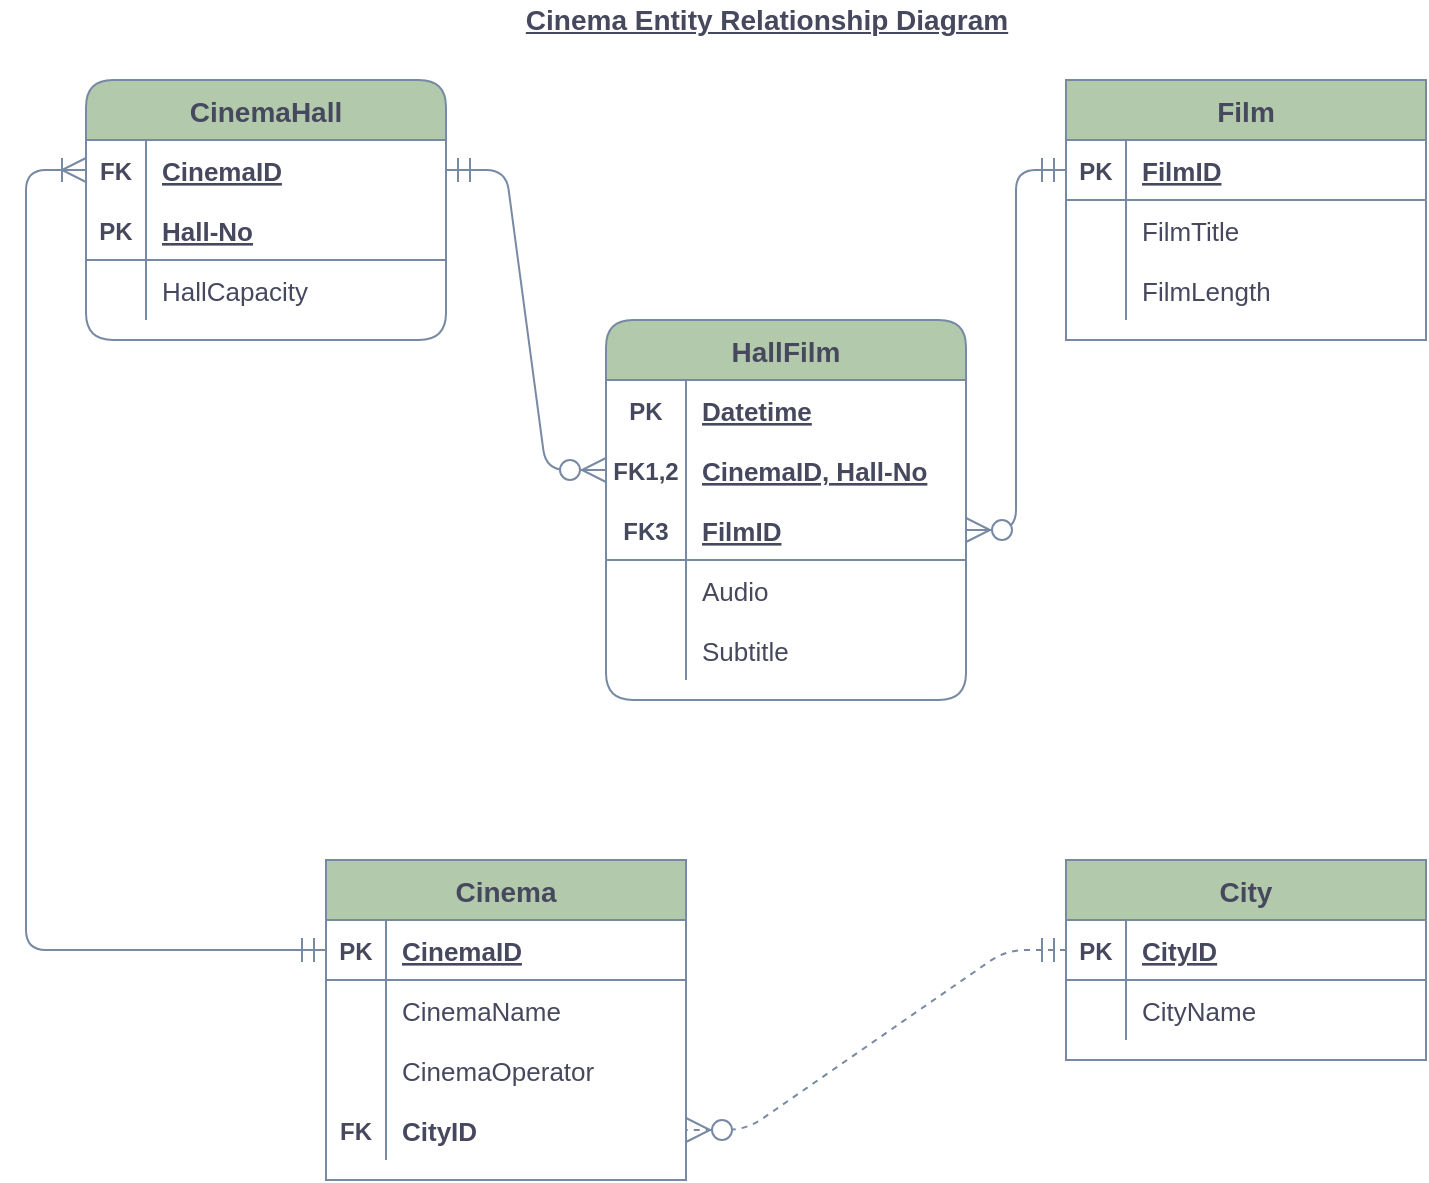 <mxfile version="13.7.9" type="device"><diagram id="R2lEEEUBdFMjLlhIrx00" name="Page-1"><mxGraphModel dx="1182" dy="792" grid="1" gridSize="10" guides="1" tooltips="1" connect="1" arrows="1" fold="1" page="1" pageScale="1" pageWidth="850" pageHeight="1100" math="0" shadow="0" extFonts="Permanent Marker^https://fonts.googleapis.com/css?family=Permanent+Marker"><root><mxCell id="0"/><mxCell id="1" parent="0"/><mxCell id="wgT5-dGgiXeCxZuxVZsR-1" value="City" style="shape=table;startSize=30;container=1;collapsible=1;childLayout=tableLayout;fixedRows=1;rowLines=0;fontStyle=1;align=center;resizeLast=1;fontSize=14;fillColor=#B2C9AB;strokeColor=#788AA3;fontColor=#46495D;" parent="1" vertex="1"><mxGeometry x="540" y="450" width="180" height="100" as="geometry"/></mxCell><mxCell id="wgT5-dGgiXeCxZuxVZsR-2" value="" style="shape=partialRectangle;collapsible=0;dropTarget=0;pointerEvents=0;fillColor=none;top=0;left=0;bottom=1;right=0;points=[[0,0.5],[1,0.5]];portConstraint=eastwest;strokeColor=#788AA3;fontColor=#46495D;" parent="wgT5-dGgiXeCxZuxVZsR-1" vertex="1"><mxGeometry y="30" width="180" height="30" as="geometry"/></mxCell><mxCell id="wgT5-dGgiXeCxZuxVZsR-3" value="PK" style="shape=partialRectangle;connectable=0;fillColor=none;top=0;left=0;bottom=0;right=0;fontStyle=1;overflow=hidden;strokeColor=#788AA3;fontColor=#46495D;" parent="wgT5-dGgiXeCxZuxVZsR-2" vertex="1"><mxGeometry width="30" height="30" as="geometry"/></mxCell><mxCell id="wgT5-dGgiXeCxZuxVZsR-4" value="CityID" style="shape=partialRectangle;connectable=0;fillColor=none;top=0;left=0;bottom=0;right=0;align=left;spacingLeft=6;fontStyle=5;overflow=hidden;fontSize=13;strokeColor=#788AA3;fontColor=#46495D;" parent="wgT5-dGgiXeCxZuxVZsR-2" vertex="1"><mxGeometry x="30" width="150" height="30" as="geometry"/></mxCell><mxCell id="wgT5-dGgiXeCxZuxVZsR-5" value="" style="shape=partialRectangle;collapsible=0;dropTarget=0;pointerEvents=0;fillColor=none;top=0;left=0;bottom=0;right=0;points=[[0,0.5],[1,0.5]];portConstraint=eastwest;strokeColor=#788AA3;fontColor=#46495D;" parent="wgT5-dGgiXeCxZuxVZsR-1" vertex="1"><mxGeometry y="60" width="180" height="30" as="geometry"/></mxCell><mxCell id="wgT5-dGgiXeCxZuxVZsR-6" value="" style="shape=partialRectangle;connectable=0;fillColor=none;top=0;left=0;bottom=0;right=0;editable=1;overflow=hidden;strokeColor=#788AA3;fontColor=#46495D;" parent="wgT5-dGgiXeCxZuxVZsR-5" vertex="1"><mxGeometry width="30" height="30" as="geometry"/></mxCell><mxCell id="wgT5-dGgiXeCxZuxVZsR-7" value="CityName" style="shape=partialRectangle;connectable=0;fillColor=none;top=0;left=0;bottom=0;right=0;align=left;spacingLeft=6;overflow=hidden;fontSize=13;strokeColor=#788AA3;fontColor=#46495D;" parent="wgT5-dGgiXeCxZuxVZsR-5" vertex="1"><mxGeometry x="30" width="150" height="30" as="geometry"/></mxCell><mxCell id="wgT5-dGgiXeCxZuxVZsR-14" value="Cinema" style="shape=table;startSize=30;container=1;collapsible=1;childLayout=tableLayout;fixedRows=1;rowLines=0;fontStyle=1;align=center;resizeLast=1;fontSize=14;fillColor=#B2C9AB;strokeColor=#788AA3;fontColor=#46495D;" parent="1" vertex="1"><mxGeometry x="170" y="450" width="180" height="160" as="geometry"/></mxCell><mxCell id="wgT5-dGgiXeCxZuxVZsR-15" value="" style="shape=partialRectangle;collapsible=0;dropTarget=0;pointerEvents=0;fillColor=none;top=0;left=0;bottom=1;right=0;points=[[0,0.5],[1,0.5]];portConstraint=eastwest;strokeColor=#788AA3;fontColor=#46495D;" parent="wgT5-dGgiXeCxZuxVZsR-14" vertex="1"><mxGeometry y="30" width="180" height="30" as="geometry"/></mxCell><mxCell id="wgT5-dGgiXeCxZuxVZsR-16" value="PK" style="shape=partialRectangle;connectable=0;fillColor=none;top=0;left=0;bottom=0;right=0;fontStyle=1;overflow=hidden;strokeColor=#788AA3;fontColor=#46495D;" parent="wgT5-dGgiXeCxZuxVZsR-15" vertex="1"><mxGeometry width="30" height="30" as="geometry"/></mxCell><mxCell id="wgT5-dGgiXeCxZuxVZsR-17" value="CinemaID" style="shape=partialRectangle;connectable=0;fillColor=none;top=0;left=0;bottom=0;right=0;align=left;spacingLeft=6;fontStyle=5;overflow=hidden;fontSize=13;strokeColor=#788AA3;fontColor=#46495D;" parent="wgT5-dGgiXeCxZuxVZsR-15" vertex="1"><mxGeometry x="30" width="150" height="30" as="geometry"/></mxCell><mxCell id="wgT5-dGgiXeCxZuxVZsR-18" value="" style="shape=partialRectangle;collapsible=0;dropTarget=0;pointerEvents=0;fillColor=none;top=0;left=0;bottom=0;right=0;points=[[0,0.5],[1,0.5]];portConstraint=eastwest;strokeColor=#788AA3;fontColor=#46495D;" parent="wgT5-dGgiXeCxZuxVZsR-14" vertex="1"><mxGeometry y="60" width="180" height="30" as="geometry"/></mxCell><mxCell id="wgT5-dGgiXeCxZuxVZsR-19" value="" style="shape=partialRectangle;connectable=0;fillColor=none;top=0;left=0;bottom=0;right=0;editable=1;overflow=hidden;strokeColor=#788AA3;fontColor=#46495D;" parent="wgT5-dGgiXeCxZuxVZsR-18" vertex="1"><mxGeometry width="30" height="30" as="geometry"/></mxCell><mxCell id="wgT5-dGgiXeCxZuxVZsR-20" value="CinemaName" style="shape=partialRectangle;connectable=0;fillColor=none;top=0;left=0;bottom=0;right=0;align=left;spacingLeft=6;overflow=hidden;fontSize=13;strokeColor=#788AA3;fontColor=#46495D;" parent="wgT5-dGgiXeCxZuxVZsR-18" vertex="1"><mxGeometry x="30" width="150" height="30" as="geometry"/></mxCell><mxCell id="wgT5-dGgiXeCxZuxVZsR-21" value="" style="shape=partialRectangle;collapsible=0;dropTarget=0;pointerEvents=0;fillColor=none;top=0;left=0;bottom=0;right=0;points=[[0,0.5],[1,0.5]];portConstraint=eastwest;strokeColor=#788AA3;fontColor=#46495D;" parent="wgT5-dGgiXeCxZuxVZsR-14" vertex="1"><mxGeometry y="90" width="180" height="30" as="geometry"/></mxCell><mxCell id="wgT5-dGgiXeCxZuxVZsR-22" value="" style="shape=partialRectangle;connectable=0;fillColor=none;top=0;left=0;bottom=0;right=0;editable=1;overflow=hidden;strokeColor=#788AA3;fontColor=#46495D;" parent="wgT5-dGgiXeCxZuxVZsR-21" vertex="1"><mxGeometry width="30" height="30" as="geometry"/></mxCell><mxCell id="wgT5-dGgiXeCxZuxVZsR-23" value="CinemaOperator" style="shape=partialRectangle;connectable=0;fillColor=none;top=0;left=0;bottom=0;right=0;align=left;spacingLeft=6;overflow=hidden;fontSize=13;strokeColor=#788AA3;fontColor=#46495D;" parent="wgT5-dGgiXeCxZuxVZsR-21" vertex="1"><mxGeometry x="30" width="150" height="30" as="geometry"/></mxCell><mxCell id="wgT5-dGgiXeCxZuxVZsR-24" value="" style="shape=partialRectangle;collapsible=0;dropTarget=0;pointerEvents=0;fillColor=none;top=0;left=0;bottom=0;right=0;points=[[0,0.5],[1,0.5]];portConstraint=eastwest;strokeColor=#788AA3;fontColor=#46495D;" parent="wgT5-dGgiXeCxZuxVZsR-14" vertex="1"><mxGeometry y="120" width="180" height="30" as="geometry"/></mxCell><mxCell id="wgT5-dGgiXeCxZuxVZsR-25" value="FK" style="shape=partialRectangle;connectable=0;fillColor=none;top=0;left=0;bottom=0;right=0;editable=1;overflow=hidden;fontStyle=1;strokeColor=#788AA3;fontColor=#46495D;" parent="wgT5-dGgiXeCxZuxVZsR-24" vertex="1"><mxGeometry width="30" height="30" as="geometry"/></mxCell><mxCell id="wgT5-dGgiXeCxZuxVZsR-26" value="CityID" style="shape=partialRectangle;connectable=0;fillColor=none;top=0;left=0;bottom=0;right=0;align=left;spacingLeft=6;overflow=hidden;fontSize=13;fontStyle=1;strokeColor=#788AA3;fontColor=#46495D;" parent="wgT5-dGgiXeCxZuxVZsR-24" vertex="1"><mxGeometry x="30" width="150" height="30" as="geometry"/></mxCell><mxCell id="wgT5-dGgiXeCxZuxVZsR-27" value="CinemaHall" style="shape=table;startSize=30;container=1;collapsible=1;childLayout=tableLayout;fixedRows=1;rowLines=0;fontStyle=1;align=center;resizeLast=1;fontSize=14;rounded=1;fillColor=#B2C9AB;strokeColor=#788AA3;fontColor=#46495D;" parent="1" vertex="1"><mxGeometry x="50" y="60" width="180" height="130" as="geometry"/></mxCell><mxCell id="wgT5-dGgiXeCxZuxVZsR-28" value="" style="shape=partialRectangle;collapsible=0;dropTarget=0;pointerEvents=0;fillColor=none;top=0;left=0;bottom=1;right=0;points=[[0,0.5],[1,0.5]];portConstraint=eastwest;strokeColor=none;fontColor=#46495D;" parent="wgT5-dGgiXeCxZuxVZsR-27" vertex="1"><mxGeometry y="30" width="180" height="30" as="geometry"/></mxCell><mxCell id="wgT5-dGgiXeCxZuxVZsR-29" value="FK" style="shape=partialRectangle;connectable=0;fillColor=none;top=0;left=0;bottom=0;right=0;fontStyle=1;overflow=hidden;strokeColor=#788AA3;fontColor=#46495D;" parent="wgT5-dGgiXeCxZuxVZsR-28" vertex="1"><mxGeometry width="30" height="30" as="geometry"/></mxCell><mxCell id="wgT5-dGgiXeCxZuxVZsR-30" value="CinemaID" style="shape=partialRectangle;connectable=0;fillColor=none;top=0;left=0;bottom=0;right=0;align=left;spacingLeft=6;fontStyle=5;overflow=hidden;fontSize=13;strokeColor=#788AA3;fontColor=#46495D;" parent="wgT5-dGgiXeCxZuxVZsR-28" vertex="1"><mxGeometry x="30" width="150" height="30" as="geometry"/></mxCell><mxCell id="wgT5-dGgiXeCxZuxVZsR-40" value="" style="shape=partialRectangle;collapsible=0;dropTarget=0;pointerEvents=0;fillColor=none;top=0;left=0;bottom=1;right=0;points=[[0,0.5],[1,0.5]];portConstraint=eastwest;strokeColor=#788AA3;fontColor=#46495D;" parent="wgT5-dGgiXeCxZuxVZsR-27" vertex="1"><mxGeometry y="60" width="180" height="30" as="geometry"/></mxCell><mxCell id="wgT5-dGgiXeCxZuxVZsR-41" value="PK" style="shape=partialRectangle;connectable=0;fillColor=none;top=0;left=0;bottom=0;right=0;fontStyle=1;overflow=hidden;strokeColor=#788AA3;fontColor=#46495D;" parent="wgT5-dGgiXeCxZuxVZsR-40" vertex="1"><mxGeometry width="30" height="30" as="geometry"/></mxCell><mxCell id="wgT5-dGgiXeCxZuxVZsR-42" value="Hall-No" style="shape=partialRectangle;connectable=0;fillColor=none;top=0;left=0;bottom=0;right=0;align=left;spacingLeft=6;fontStyle=5;overflow=hidden;fontSize=13;strokeColor=#788AA3;fontColor=#46495D;" parent="wgT5-dGgiXeCxZuxVZsR-40" vertex="1"><mxGeometry x="30" width="150" height="30" as="geometry"/></mxCell><mxCell id="wgT5-dGgiXeCxZuxVZsR-31" value="" style="shape=partialRectangle;collapsible=0;dropTarget=0;pointerEvents=0;fillColor=none;top=0;left=0;bottom=0;right=0;points=[[0,0.5],[1,0.5]];portConstraint=eastwest;strokeColor=#788AA3;fontColor=#46495D;" parent="wgT5-dGgiXeCxZuxVZsR-27" vertex="1"><mxGeometry y="90" width="180" height="30" as="geometry"/></mxCell><mxCell id="wgT5-dGgiXeCxZuxVZsR-32" value="" style="shape=partialRectangle;connectable=0;fillColor=none;top=0;left=0;bottom=0;right=0;editable=1;overflow=hidden;strokeColor=#788AA3;fontColor=#46495D;" parent="wgT5-dGgiXeCxZuxVZsR-31" vertex="1"><mxGeometry width="30" height="30" as="geometry"/></mxCell><mxCell id="wgT5-dGgiXeCxZuxVZsR-33" value="HallCapacity" style="shape=partialRectangle;connectable=0;fillColor=none;top=0;left=0;bottom=0;right=0;align=left;spacingLeft=6;overflow=hidden;fontSize=13;strokeColor=#788AA3;fontColor=#46495D;" parent="wgT5-dGgiXeCxZuxVZsR-31" vertex="1"><mxGeometry x="30" width="150" height="30" as="geometry"/></mxCell><mxCell id="wgT5-dGgiXeCxZuxVZsR-43" value="Film" style="shape=table;startSize=30;container=1;collapsible=1;childLayout=tableLayout;fixedRows=1;rowLines=0;fontStyle=1;align=center;resizeLast=1;fontSize=14;fillColor=#B2C9AB;strokeColor=#788AA3;fontColor=#46495D;" parent="1" vertex="1"><mxGeometry x="540" y="60" width="180" height="130" as="geometry"/></mxCell><mxCell id="wgT5-dGgiXeCxZuxVZsR-44" value="" style="shape=partialRectangle;collapsible=0;dropTarget=0;pointerEvents=0;fillColor=none;top=0;left=0;bottom=1;right=0;points=[[0,0.5],[1,0.5]];portConstraint=eastwest;strokeColor=#788AA3;fontColor=#46495D;" parent="wgT5-dGgiXeCxZuxVZsR-43" vertex="1"><mxGeometry y="30" width="180" height="30" as="geometry"/></mxCell><mxCell id="wgT5-dGgiXeCxZuxVZsR-45" value="PK" style="shape=partialRectangle;connectable=0;fillColor=none;top=0;left=0;bottom=0;right=0;fontStyle=1;overflow=hidden;strokeColor=#788AA3;fontColor=#46495D;" parent="wgT5-dGgiXeCxZuxVZsR-44" vertex="1"><mxGeometry width="30" height="30" as="geometry"/></mxCell><mxCell id="wgT5-dGgiXeCxZuxVZsR-46" value="FilmID" style="shape=partialRectangle;connectable=0;fillColor=none;top=0;left=0;bottom=0;right=0;align=left;spacingLeft=6;fontStyle=5;overflow=hidden;fontSize=13;strokeColor=#788AA3;fontColor=#46495D;" parent="wgT5-dGgiXeCxZuxVZsR-44" vertex="1"><mxGeometry x="30" width="150" height="30" as="geometry"/></mxCell><mxCell id="wgT5-dGgiXeCxZuxVZsR-47" value="" style="shape=partialRectangle;collapsible=0;dropTarget=0;pointerEvents=0;fillColor=none;top=0;left=0;bottom=0;right=0;points=[[0,0.5],[1,0.5]];portConstraint=eastwest;strokeColor=#788AA3;fontColor=#46495D;" parent="wgT5-dGgiXeCxZuxVZsR-43" vertex="1"><mxGeometry y="60" width="180" height="30" as="geometry"/></mxCell><mxCell id="wgT5-dGgiXeCxZuxVZsR-48" value="" style="shape=partialRectangle;connectable=0;fillColor=none;top=0;left=0;bottom=0;right=0;editable=1;overflow=hidden;strokeColor=#788AA3;fontColor=#46495D;" parent="wgT5-dGgiXeCxZuxVZsR-47" vertex="1"><mxGeometry width="30" height="30" as="geometry"/></mxCell><mxCell id="wgT5-dGgiXeCxZuxVZsR-49" value="FilmTitle" style="shape=partialRectangle;connectable=0;fillColor=none;top=0;left=0;bottom=0;right=0;align=left;spacingLeft=6;overflow=hidden;fontSize=13;strokeColor=#788AA3;fontColor=#46495D;" parent="wgT5-dGgiXeCxZuxVZsR-47" vertex="1"><mxGeometry x="30" width="150" height="30" as="geometry"/></mxCell><mxCell id="wgT5-dGgiXeCxZuxVZsR-50" value="" style="shape=partialRectangle;collapsible=0;dropTarget=0;pointerEvents=0;fillColor=none;top=0;left=0;bottom=0;right=0;points=[[0,0.5],[1,0.5]];portConstraint=eastwest;strokeColor=#788AA3;fontColor=#46495D;" parent="wgT5-dGgiXeCxZuxVZsR-43" vertex="1"><mxGeometry y="90" width="180" height="30" as="geometry"/></mxCell><mxCell id="wgT5-dGgiXeCxZuxVZsR-51" value="" style="shape=partialRectangle;connectable=0;fillColor=none;top=0;left=0;bottom=0;right=0;editable=1;overflow=hidden;strokeColor=#788AA3;fontColor=#46495D;" parent="wgT5-dGgiXeCxZuxVZsR-50" vertex="1"><mxGeometry width="30" height="30" as="geometry"/></mxCell><mxCell id="wgT5-dGgiXeCxZuxVZsR-52" value="FilmLength" style="shape=partialRectangle;connectable=0;fillColor=none;top=0;left=0;bottom=0;right=0;align=left;spacingLeft=6;overflow=hidden;fontSize=13;strokeColor=#788AA3;fontColor=#46495D;" parent="wgT5-dGgiXeCxZuxVZsR-50" vertex="1"><mxGeometry x="30" width="150" height="30" as="geometry"/></mxCell><mxCell id="wgT5-dGgiXeCxZuxVZsR-56" value="" style="edgeStyle=entityRelationEdgeStyle;fontSize=12;html=1;endArrow=ERzeroToMany;endFill=1;endSize=10;startSize=10;startArrow=ERmandOne;startFill=0;dashed=1;strokeColor=#788AA3;fontColor=#46495D;" parent="1" source="wgT5-dGgiXeCxZuxVZsR-2" target="wgT5-dGgiXeCxZuxVZsR-24" edge="1"><mxGeometry width="100" height="100" relative="1" as="geometry"><mxPoint x="400" y="450" as="sourcePoint"/><mxPoint x="500" y="350" as="targetPoint"/></mxGeometry></mxCell><mxCell id="wgT5-dGgiXeCxZuxVZsR-57" value="" style="fontSize=12;html=1;endArrow=ERoneToMany;endFill=0;endSize=10;startSize=10;exitX=0;exitY=0.5;exitDx=0;exitDy=0;entryX=0;entryY=0.5;entryDx=0;entryDy=0;startArrow=ERmandOne;startFill=0;edgeStyle=orthogonalEdgeStyle;strokeColor=#788AA3;fontColor=#46495D;" parent="1" source="wgT5-dGgiXeCxZuxVZsR-15" target="wgT5-dGgiXeCxZuxVZsR-28" edge="1"><mxGeometry width="100" height="100" relative="1" as="geometry"><mxPoint x="260" y="240" as="sourcePoint"/><mxPoint x="70" y="330" as="targetPoint"/><Array as="points"><mxPoint x="20" y="495"/><mxPoint x="20" y="105"/></Array></mxGeometry></mxCell><mxCell id="wgT5-dGgiXeCxZuxVZsR-58" value="HallFilm" style="shape=table;startSize=30;container=1;collapsible=1;childLayout=tableLayout;fixedRows=1;rowLines=0;fontStyle=1;align=center;resizeLast=1;fontSize=14;rounded=1;fillColor=#B2C9AB;strokeColor=#788AA3;fontColor=#46495D;" parent="1" vertex="1"><mxGeometry x="310" y="180" width="180" height="190" as="geometry"/></mxCell><mxCell id="wgT5-dGgiXeCxZuxVZsR-80" value="" style="shape=partialRectangle;collapsible=0;dropTarget=0;pointerEvents=0;fillColor=none;top=0;left=0;bottom=1;right=0;points=[[0,0.5],[1,0.5]];portConstraint=eastwest;strokeColor=none;fontColor=#46495D;" parent="wgT5-dGgiXeCxZuxVZsR-58" vertex="1"><mxGeometry y="30" width="180" height="30" as="geometry"/></mxCell><mxCell id="wgT5-dGgiXeCxZuxVZsR-81" value="PK" style="shape=partialRectangle;connectable=0;fillColor=none;top=0;left=0;bottom=0;right=0;fontStyle=1;overflow=hidden;strokeColor=#788AA3;fontColor=#46495D;" parent="wgT5-dGgiXeCxZuxVZsR-80" vertex="1"><mxGeometry width="40" height="30" as="geometry"/></mxCell><mxCell id="wgT5-dGgiXeCxZuxVZsR-82" value="Datetime" style="shape=partialRectangle;connectable=0;fillColor=none;top=0;left=0;bottom=0;right=0;align=left;spacingLeft=6;fontStyle=5;overflow=hidden;fontSize=13;strokeColor=#788AA3;fontColor=#46495D;" parent="wgT5-dGgiXeCxZuxVZsR-80" vertex="1"><mxGeometry x="40" width="140" height="30" as="geometry"/></mxCell><mxCell id="wgT5-dGgiXeCxZuxVZsR-59" value="" style="shape=partialRectangle;collapsible=0;dropTarget=0;pointerEvents=0;fillColor=none;top=0;left=0;bottom=1;right=0;points=[[0,0.5],[1,0.5]];portConstraint=eastwest;strokeColor=none;fontColor=#46495D;" parent="wgT5-dGgiXeCxZuxVZsR-58" vertex="1"><mxGeometry y="60" width="180" height="30" as="geometry"/></mxCell><mxCell id="wgT5-dGgiXeCxZuxVZsR-60" value="FK1,2" style="shape=partialRectangle;connectable=0;fillColor=none;top=0;left=0;bottom=0;right=0;fontStyle=1;overflow=hidden;strokeColor=#788AA3;fontColor=#46495D;" parent="wgT5-dGgiXeCxZuxVZsR-59" vertex="1"><mxGeometry width="40" height="30" as="geometry"/></mxCell><mxCell id="wgT5-dGgiXeCxZuxVZsR-61" value="CinemaID, Hall-No" style="shape=partialRectangle;connectable=0;fillColor=none;top=0;left=0;bottom=0;right=0;align=left;spacingLeft=6;fontStyle=5;overflow=hidden;fontSize=13;strokeColor=#788AA3;fontColor=#46495D;" parent="wgT5-dGgiXeCxZuxVZsR-59" vertex="1"><mxGeometry x="40" width="140" height="30" as="geometry"/></mxCell><mxCell id="wgT5-dGgiXeCxZuxVZsR-74" value="" style="shape=partialRectangle;collapsible=0;dropTarget=0;pointerEvents=0;fillColor=none;top=0;left=0;bottom=1;right=0;points=[[0,0.5],[1,0.5]];portConstraint=eastwest;strokeColor=#788AA3;fontColor=#46495D;" parent="wgT5-dGgiXeCxZuxVZsR-58" vertex="1"><mxGeometry y="90" width="180" height="30" as="geometry"/></mxCell><mxCell id="wgT5-dGgiXeCxZuxVZsR-75" value="FK3" style="shape=partialRectangle;connectable=0;fillColor=none;top=0;left=0;bottom=0;right=0;fontStyle=1;overflow=hidden;strokeColor=#788AA3;fontColor=#46495D;" parent="wgT5-dGgiXeCxZuxVZsR-74" vertex="1"><mxGeometry width="40" height="30" as="geometry"/></mxCell><mxCell id="wgT5-dGgiXeCxZuxVZsR-76" value="FilmID" style="shape=partialRectangle;connectable=0;fillColor=none;top=0;left=0;bottom=0;right=0;align=left;spacingLeft=6;fontStyle=5;overflow=hidden;fontSize=13;strokeColor=#788AA3;fontColor=#46495D;" parent="wgT5-dGgiXeCxZuxVZsR-74" vertex="1"><mxGeometry x="40" width="140" height="30" as="geometry"/></mxCell><mxCell id="wgT5-dGgiXeCxZuxVZsR-65" value="" style="shape=partialRectangle;collapsible=0;dropTarget=0;pointerEvents=0;fillColor=none;top=0;left=0;bottom=0;right=0;points=[[0,0.5],[1,0.5]];portConstraint=eastwest;strokeColor=#788AA3;fontColor=#46495D;" parent="wgT5-dGgiXeCxZuxVZsR-58" vertex="1"><mxGeometry y="120" width="180" height="30" as="geometry"/></mxCell><mxCell id="wgT5-dGgiXeCxZuxVZsR-66" value="" style="shape=partialRectangle;connectable=0;fillColor=none;top=0;left=0;bottom=0;right=0;editable=1;overflow=hidden;strokeColor=#788AA3;fontColor=#46495D;" parent="wgT5-dGgiXeCxZuxVZsR-65" vertex="1"><mxGeometry width="40" height="30" as="geometry"/></mxCell><mxCell id="wgT5-dGgiXeCxZuxVZsR-67" value="Audio" style="shape=partialRectangle;connectable=0;fillColor=none;top=0;left=0;bottom=0;right=0;align=left;spacingLeft=6;overflow=hidden;fontSize=13;strokeColor=#788AA3;fontColor=#46495D;" parent="wgT5-dGgiXeCxZuxVZsR-65" vertex="1"><mxGeometry x="40" width="140" height="30" as="geometry"/></mxCell><mxCell id="wgT5-dGgiXeCxZuxVZsR-83" value="" style="shape=partialRectangle;collapsible=0;dropTarget=0;pointerEvents=0;fillColor=none;top=0;left=0;bottom=0;right=0;points=[[0,0.5],[1,0.5]];portConstraint=eastwest;strokeColor=#788AA3;fontColor=#46495D;" parent="wgT5-dGgiXeCxZuxVZsR-58" vertex="1"><mxGeometry y="150" width="180" height="30" as="geometry"/></mxCell><mxCell id="wgT5-dGgiXeCxZuxVZsR-84" value="" style="shape=partialRectangle;connectable=0;fillColor=none;top=0;left=0;bottom=0;right=0;editable=1;overflow=hidden;strokeColor=#788AA3;fontColor=#46495D;" parent="wgT5-dGgiXeCxZuxVZsR-83" vertex="1"><mxGeometry width="40" height="30" as="geometry"/></mxCell><mxCell id="wgT5-dGgiXeCxZuxVZsR-85" value="Subtitle" style="shape=partialRectangle;connectable=0;fillColor=none;top=0;left=0;bottom=0;right=0;align=left;spacingLeft=6;overflow=hidden;fontSize=13;strokeColor=#788AA3;fontColor=#46495D;" parent="wgT5-dGgiXeCxZuxVZsR-83" vertex="1"><mxGeometry x="40" width="140" height="30" as="geometry"/></mxCell><mxCell id="wgT5-dGgiXeCxZuxVZsR-86" value="" style="edgeStyle=entityRelationEdgeStyle;fontSize=12;html=1;endArrow=ERzeroToMany;endFill=1;endSize=10;startSize=10;exitX=1;exitY=0.5;exitDx=0;exitDy=0;entryX=0;entryY=0.5;entryDx=0;entryDy=0;startArrow=ERmandOne;startFill=0;strokeColor=#788AA3;fontColor=#46495D;" parent="1" source="wgT5-dGgiXeCxZuxVZsR-28" target="wgT5-dGgiXeCxZuxVZsR-59" edge="1"><mxGeometry width="100" height="100" relative="1" as="geometry"><mxPoint x="350" y="170" as="sourcePoint"/><mxPoint x="240" y="310" as="targetPoint"/></mxGeometry></mxCell><mxCell id="wgT5-dGgiXeCxZuxVZsR-87" value="" style="edgeStyle=orthogonalEdgeStyle;fontSize=12;html=1;endArrow=ERzeroToMany;endFill=1;endSize=10;startSize=10;exitX=0;exitY=0.5;exitDx=0;exitDy=0;entryX=1;entryY=0.5;entryDx=0;entryDy=0;startArrow=ERmandOne;startFill=0;strokeColor=#788AA3;fontColor=#46495D;" parent="1" source="wgT5-dGgiXeCxZuxVZsR-44" target="wgT5-dGgiXeCxZuxVZsR-74" edge="1"><mxGeometry width="100" height="100" relative="1" as="geometry"><mxPoint x="660" y="290" as="sourcePoint"/><mxPoint x="470" y="380" as="targetPoint"/></mxGeometry></mxCell><mxCell id="wgT5-dGgiXeCxZuxVZsR-101" value="&lt;font style=&quot;font-size: 14px&quot;&gt;Cinema Entity Relationship Diagram&lt;/font&gt;" style="text;html=1;align=center;verticalAlign=middle;resizable=0;points=[];autosize=1;fontColor=#46495D;fontStyle=5" parent="1" vertex="1"><mxGeometry x="260" y="20" width="260" height="20" as="geometry"/></mxCell></root></mxGraphModel></diagram></mxfile>